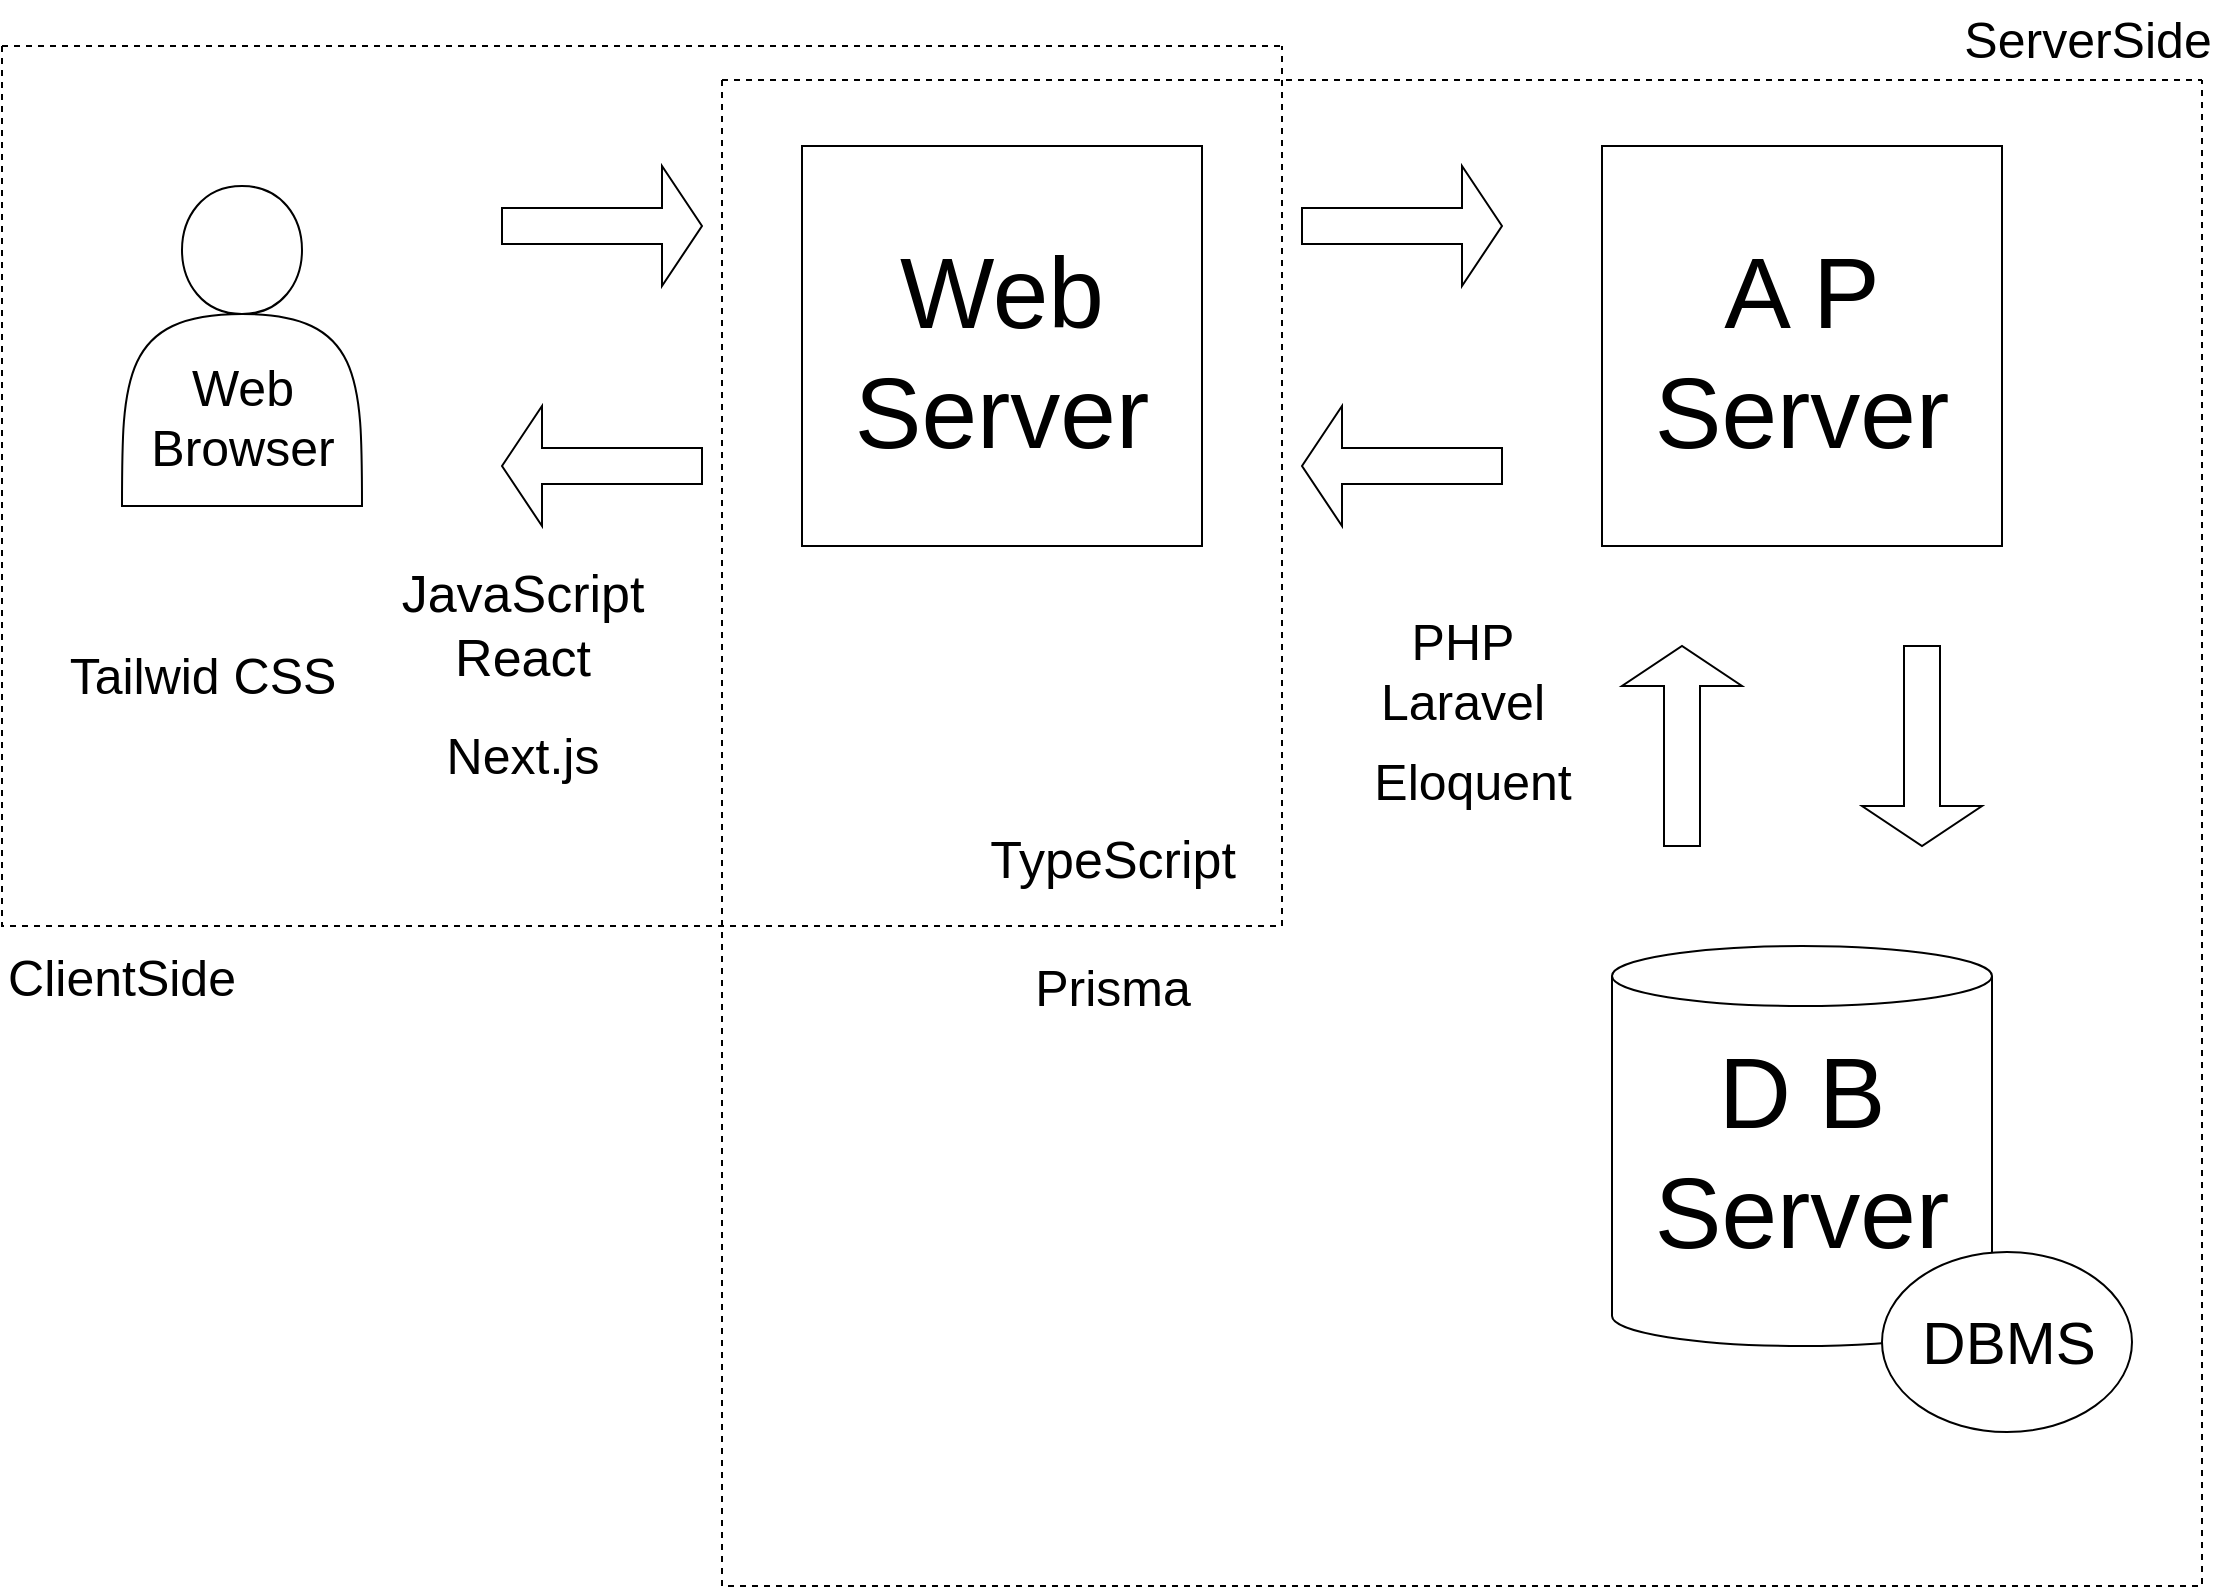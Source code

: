 <mxfile>
    <diagram id="C2ngzi0zYhqOuTJ3DMhD" name="ページ1">
        <mxGraphModel dx="1130" dy="825" grid="1" gridSize="10" guides="1" tooltips="1" connect="1" arrows="1" fold="1" page="1" pageScale="1" pageWidth="1169" pageHeight="827" math="0" shadow="0">
            <root>
                <mxCell id="0"/>
                <mxCell id="1" parent="0"/>
                <mxCell id="6" value="" style="whiteSpace=wrap;html=1;aspect=fixed;" parent="1" vertex="1">
                    <mxGeometry x="440" y="80" width="200" height="200" as="geometry"/>
                </mxCell>
                <mxCell id="12" value="" style="whiteSpace=wrap;html=1;aspect=fixed;" parent="1" vertex="1">
                    <mxGeometry x="840" y="80" width="200" height="200" as="geometry"/>
                </mxCell>
                <mxCell id="18" value="" style="shape=cylinder3;whiteSpace=wrap;html=1;boundedLbl=1;backgroundOutline=1;size=15;" parent="1" vertex="1">
                    <mxGeometry x="845" y="480" width="190" height="200" as="geometry"/>
                </mxCell>
                <mxCell id="19" value="" style="swimlane;startSize=0;dashed=1;" parent="1" vertex="1">
                    <mxGeometry x="40" y="30" width="640" height="440" as="geometry"/>
                </mxCell>
                <mxCell id="7" value="" style="shape=actor;whiteSpace=wrap;html=1;" parent="19" vertex="1">
                    <mxGeometry x="60" y="70" width="120" height="160" as="geometry"/>
                </mxCell>
                <mxCell id="48" value="&lt;span style=&quot;font-size: 26px;&quot;&gt;JavaScript&lt;/span&gt;&lt;br style=&quot;font-size: 26px;&quot;&gt;&lt;span style=&quot;font-size: 26px;&quot;&gt;React&lt;/span&gt;" style="text;html=1;align=center;verticalAlign=middle;resizable=0;points=[];autosize=1;strokeColor=none;fillColor=none;fontSize=25;" parent="19" vertex="1">
                    <mxGeometry x="190" y="250" width="140" height="80" as="geometry"/>
                </mxCell>
                <mxCell id="52" value="Next.js" style="text;html=1;align=center;verticalAlign=middle;resizable=0;points=[];autosize=1;strokeColor=none;fillColor=none;fontSize=25;" parent="19" vertex="1">
                    <mxGeometry x="210" y="334" width="100" height="40" as="geometry"/>
                </mxCell>
                <mxCell id="54" value="Tailwid CSS" style="text;html=1;align=center;verticalAlign=middle;resizable=0;points=[];autosize=1;strokeColor=none;fillColor=none;fontSize=25;" parent="19" vertex="1">
                    <mxGeometry x="20" y="294" width="160" height="40" as="geometry"/>
                </mxCell>
                <mxCell id="55" value="Web&lt;br&gt;Browser" style="text;html=1;align=center;verticalAlign=middle;resizable=0;points=[];autosize=1;strokeColor=none;fillColor=none;fontSize=25;" vertex="1" parent="19">
                    <mxGeometry x="60" y="150" width="120" height="70" as="geometry"/>
                </mxCell>
                <mxCell id="20" value="" style="swimlane;startSize=0;dashed=1;" parent="1" vertex="1">
                    <mxGeometry x="400" y="47" width="740" height="753" as="geometry"/>
                </mxCell>
                <mxCell id="34" value="Web Server" style="text;html=1;strokeColor=none;fillColor=none;align=center;verticalAlign=middle;whiteSpace=wrap;rounded=0;fontSize=50;" parent="20" vertex="1">
                    <mxGeometry x="85" y="103" width="110" height="65" as="geometry"/>
                </mxCell>
                <mxCell id="35" value="A P Server" style="text;html=1;strokeColor=none;fillColor=none;align=center;verticalAlign=middle;whiteSpace=wrap;rounded=0;fontSize=50;" parent="20" vertex="1">
                    <mxGeometry x="485" y="103" width="110" height="65" as="geometry"/>
                </mxCell>
                <mxCell id="36" value="D B Server" style="text;html=1;strokeColor=none;fillColor=none;align=center;verticalAlign=middle;whiteSpace=wrap;rounded=0;fontSize=50;" parent="20" vertex="1">
                    <mxGeometry x="485" y="503" width="110" height="65" as="geometry"/>
                </mxCell>
                <mxCell id="42" value="" style="ellipse;whiteSpace=wrap;html=1;fontSize=30;" parent="20" vertex="1">
                    <mxGeometry x="580" y="586" width="125" height="90" as="geometry"/>
                </mxCell>
                <mxCell id="44" value="DBMS" style="text;html=1;align=center;verticalAlign=middle;resizable=0;points=[];autosize=1;strokeColor=none;fillColor=none;fontSize=30;" parent="20" vertex="1">
                    <mxGeometry x="587.5" y="606" width="110" height="50" as="geometry"/>
                </mxCell>
                <mxCell id="45" value="TypeScript" style="text;html=1;align=center;verticalAlign=middle;resizable=0;points=[];autosize=1;strokeColor=none;fillColor=none;fontSize=26;" parent="20" vertex="1">
                    <mxGeometry x="120" y="370" width="150" height="40" as="geometry"/>
                </mxCell>
                <mxCell id="50" value="PHP&lt;br&gt;Laravel" style="text;html=1;align=center;verticalAlign=middle;resizable=0;points=[];autosize=1;strokeColor=none;fillColor=none;fontSize=25;" parent="20" vertex="1">
                    <mxGeometry x="315" y="260" width="110" height="70" as="geometry"/>
                </mxCell>
                <mxCell id="51" value="Eloquent" style="text;html=1;align=center;verticalAlign=middle;resizable=0;points=[];autosize=1;strokeColor=none;fillColor=none;fontSize=25;" parent="20" vertex="1">
                    <mxGeometry x="315" y="330" width="120" height="40" as="geometry"/>
                </mxCell>
                <mxCell id="53" value="Prisma" style="text;html=1;align=center;verticalAlign=middle;resizable=0;points=[];autosize=1;strokeColor=none;fillColor=none;fontSize=25;" parent="20" vertex="1">
                    <mxGeometry x="145" y="433" width="100" height="40" as="geometry"/>
                </mxCell>
                <mxCell id="26" value="" style="shape=singleArrow;whiteSpace=wrap;html=1;" parent="1" vertex="1">
                    <mxGeometry x="290" y="90" width="100" height="60" as="geometry"/>
                </mxCell>
                <mxCell id="27" value="" style="shape=singleArrow;direction=west;whiteSpace=wrap;html=1;" parent="1" vertex="1">
                    <mxGeometry x="290" y="210" width="100" height="60" as="geometry"/>
                </mxCell>
                <mxCell id="28" value="" style="shape=singleArrow;whiteSpace=wrap;html=1;" parent="1" vertex="1">
                    <mxGeometry x="690" y="90" width="100" height="60" as="geometry"/>
                </mxCell>
                <mxCell id="29" value="" style="shape=singleArrow;direction=west;whiteSpace=wrap;html=1;" parent="1" vertex="1">
                    <mxGeometry x="690" y="210" width="100" height="60" as="geometry"/>
                </mxCell>
                <mxCell id="31" value="" style="shape=singleArrow;direction=north;whiteSpace=wrap;html=1;" parent="1" vertex="1">
                    <mxGeometry x="850" y="330" width="60" height="100" as="geometry"/>
                </mxCell>
                <mxCell id="32" value="" style="shape=singleArrow;direction=south;whiteSpace=wrap;html=1;" parent="1" vertex="1">
                    <mxGeometry x="970" y="330" width="60" height="100" as="geometry"/>
                </mxCell>
                <mxCell id="37" value="&lt;font style=&quot;font-size: 25px;&quot;&gt;ServerSide&lt;/font&gt;" style="text;html=1;strokeColor=none;fillColor=none;align=center;verticalAlign=middle;whiteSpace=wrap;rounded=0;fontSize=30;" parent="1" vertex="1">
                    <mxGeometry x="1052.5" y="10" width="60" height="30" as="geometry"/>
                </mxCell>
                <mxCell id="39" value="ClientSide" style="text;html=1;strokeColor=none;fillColor=none;align=center;verticalAlign=middle;whiteSpace=wrap;rounded=0;fontSize=25;fontStyle=0;labelBorderColor=none;" parent="1" vertex="1">
                    <mxGeometry x="70" y="480" width="60" height="30" as="geometry"/>
                </mxCell>
            </root>
        </mxGraphModel>
    </diagram>
</mxfile>